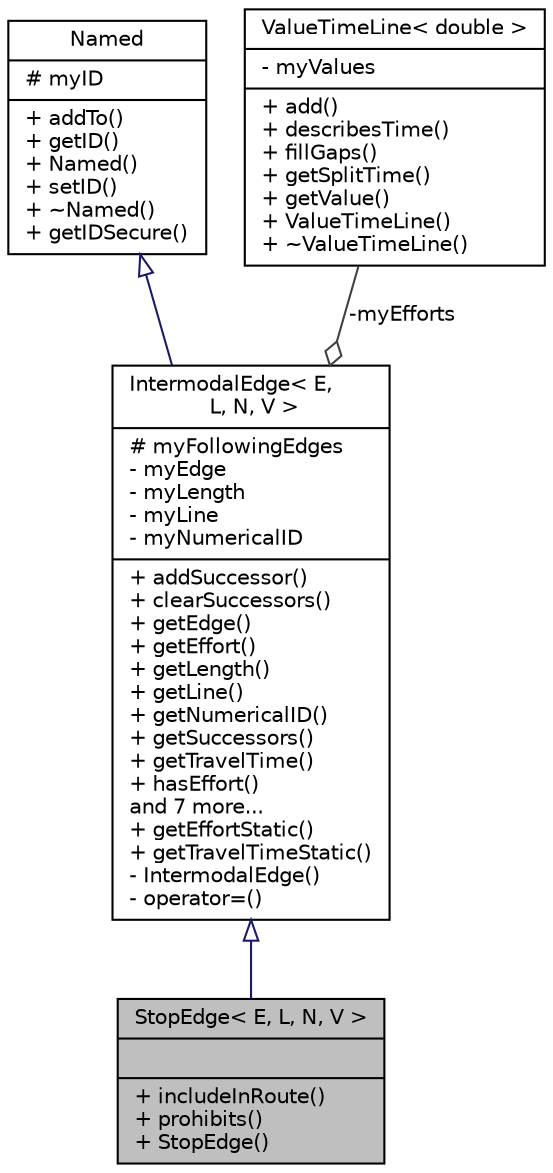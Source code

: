 digraph "StopEdge&lt; E, L, N, V &gt;"
{
  edge [fontname="Helvetica",fontsize="10",labelfontname="Helvetica",labelfontsize="10"];
  node [fontname="Helvetica",fontsize="10",shape=record];
  Node3 [label="{StopEdge\< E, L, N, V \>\n||+ includeInRoute()\l+ prohibits()\l+ StopEdge()\l}",height=0.2,width=0.4,color="black", fillcolor="grey75", style="filled", fontcolor="black"];
  Node4 -> Node3 [dir="back",color="midnightblue",fontsize="10",style="solid",arrowtail="onormal",fontname="Helvetica"];
  Node4 [label="{IntermodalEdge\< E,\l L, N, V \>\n|# myFollowingEdges\l- myEdge\l- myLength\l- myLine\l- myNumericalID\l|+ addSuccessor()\l+ clearSuccessors()\l+ getEdge()\l+ getEffort()\l+ getLength()\l+ getLine()\l+ getNumericalID()\l+ getSuccessors()\l+ getTravelTime()\l+ hasEffort()\land 7 more...\l+ getEffortStatic()\l+ getTravelTimeStatic()\l- IntermodalEdge()\l- operator=()\l}",height=0.2,width=0.4,color="black", fillcolor="white", style="filled",URL="$d7/df8/class_intermodal_edge.html",tooltip="the base edge type that is given to the internal router (SUMOAbstractRouter) "];
  Node5 -> Node4 [dir="back",color="midnightblue",fontsize="10",style="solid",arrowtail="onormal",fontname="Helvetica"];
  Node5 [label="{Named\n|# myID\l|+ addTo()\l+ getID()\l+ Named()\l+ setID()\l+ ~Named()\l+ getIDSecure()\l}",height=0.2,width=0.4,color="black", fillcolor="white", style="filled",URL="$d5/dbf/class_named.html",tooltip="Base class for objects which have an id. "];
  Node6 -> Node4 [color="grey25",fontsize="10",style="solid",label=" -myEfforts" ,arrowhead="odiamond",fontname="Helvetica"];
  Node6 [label="{ValueTimeLine\< double \>\n|- myValues\l|+ add()\l+ describesTime()\l+ fillGaps()\l+ getSplitTime()\l+ getValue()\l+ ValueTimeLine()\l+ ~ValueTimeLine()\l}",height=0.2,width=0.4,color="black", fillcolor="white", style="filled",URL="$d6/d9c/class_value_time_line.html"];
}
